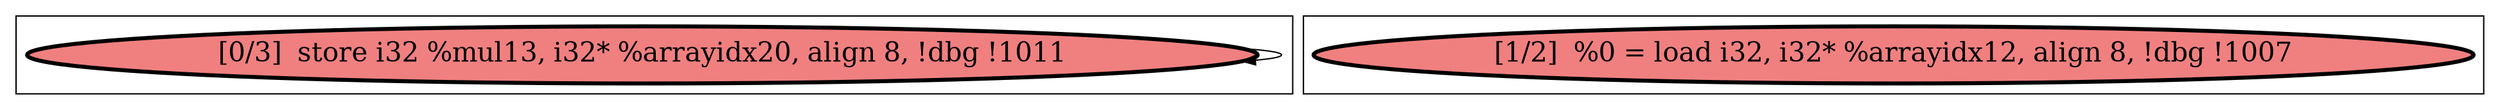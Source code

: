 
digraph G {





subgraph cluster1 {


node37 [penwidth=3.0,fontsize=20,fillcolor=lightcoral,label="[0/3]  store i32 %mul13, i32* %arrayidx20, align 8, !dbg !1011",shape=ellipse,style=filled ]

node37->node37 [ ]


}

subgraph cluster0 {


node36 [penwidth=3.0,fontsize=20,fillcolor=lightcoral,label="[1/2]  %0 = load i32, i32* %arrayidx12, align 8, !dbg !1007",shape=ellipse,style=filled ]



}

}

